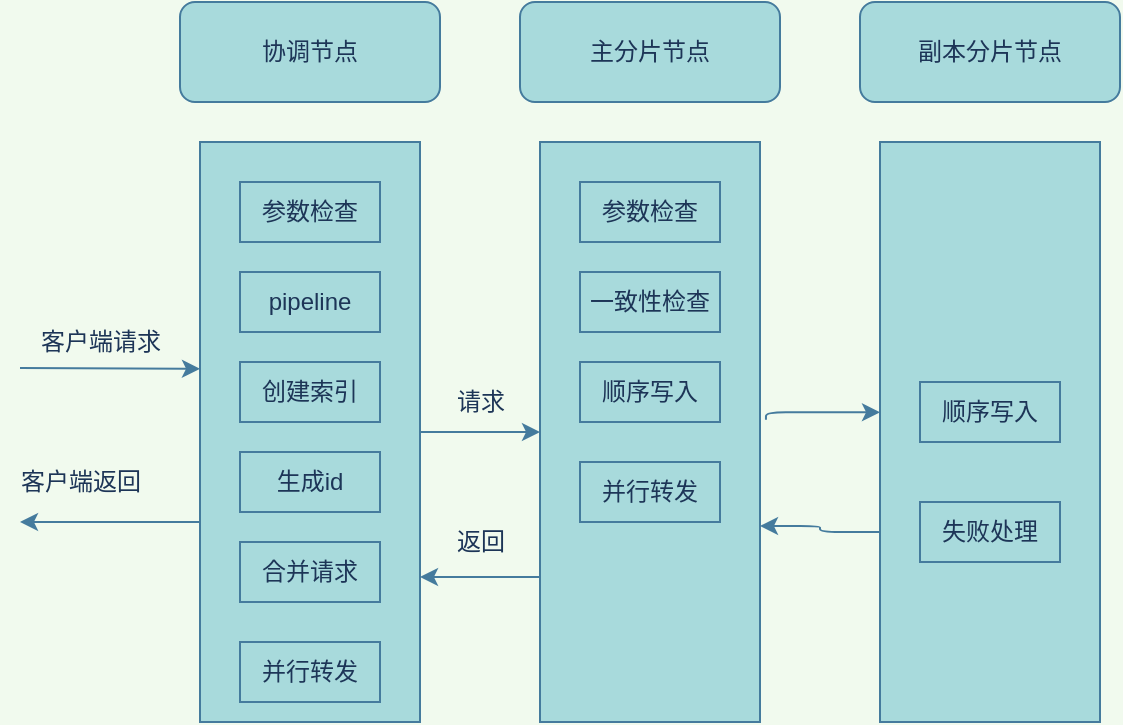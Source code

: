 <mxfile>
    <diagram id="s64abveWBK8Wz1fGKUJI" name="第 1 页">
        <mxGraphModel dx="694" dy="460" grid="1" gridSize="10" guides="1" tooltips="1" connect="1" arrows="1" fold="1" page="1" pageScale="1" pageWidth="827" pageHeight="1169" background="#F1FAEE" math="0" shadow="0">
            <root>
                <mxCell id="0"/>
                <mxCell id="1" parent="0"/>
                <mxCell id="2" value="协调节点" style="rounded=1;whiteSpace=wrap;html=1;fillColor=#A8DADC;strokeColor=#457B9D;fontColor=#1D3557;" vertex="1" parent="1">
                    <mxGeometry x="130" y="70" width="130" height="50" as="geometry"/>
                </mxCell>
                <mxCell id="3" value="主分片节点" style="rounded=1;whiteSpace=wrap;html=1;fillColor=#A8DADC;strokeColor=#457B9D;fontColor=#1D3557;" vertex="1" parent="1">
                    <mxGeometry x="300" y="70" width="130" height="50" as="geometry"/>
                </mxCell>
                <mxCell id="4" value="副本分片节点" style="rounded=1;whiteSpace=wrap;html=1;fillColor=#A8DADC;strokeColor=#457B9D;fontColor=#1D3557;" vertex="1" parent="1">
                    <mxGeometry x="470" y="70" width="130" height="50" as="geometry"/>
                </mxCell>
                <mxCell id="8" style="edgeStyle=orthogonalEdgeStyle;curved=0;rounded=1;sketch=0;orthogonalLoop=1;jettySize=auto;html=1;fontColor=#1D3557;strokeColor=#457B9D;fillColor=#A8DADC;" edge="1" parent="1" source="5">
                    <mxGeometry relative="1" as="geometry">
                        <mxPoint x="50" y="330" as="targetPoint"/>
                        <Array as="points">
                            <mxPoint x="130" y="330"/>
                            <mxPoint x="130" y="330"/>
                        </Array>
                    </mxGeometry>
                </mxCell>
                <mxCell id="16" style="edgeStyle=orthogonalEdgeStyle;curved=0;rounded=1;sketch=0;orthogonalLoop=1;jettySize=auto;html=1;fontColor=#1D3557;strokeColor=#457B9D;fillColor=#A8DADC;entryX=0;entryY=0.5;entryDx=0;entryDy=0;" edge="1" parent="1" source="5" target="17">
                    <mxGeometry relative="1" as="geometry">
                        <mxPoint x="280" y="285" as="targetPoint"/>
                    </mxGeometry>
                </mxCell>
                <mxCell id="5" value="" style="rounded=0;whiteSpace=wrap;html=1;sketch=0;fontColor=#1D3557;strokeColor=#457B9D;fillColor=#A8DADC;" vertex="1" parent="1">
                    <mxGeometry x="140" y="140" width="110" height="290" as="geometry"/>
                </mxCell>
                <mxCell id="6" value="" style="endArrow=classic;html=1;fontColor=#1D3557;strokeColor=#457B9D;fillColor=#A8DADC;entryX=0;entryY=0.391;entryDx=0;entryDy=0;entryPerimeter=0;" edge="1" parent="1" target="5">
                    <mxGeometry width="50" height="50" relative="1" as="geometry">
                        <mxPoint x="50" y="253" as="sourcePoint"/>
                        <mxPoint x="110" y="190" as="targetPoint"/>
                    </mxGeometry>
                </mxCell>
                <mxCell id="7" value="客户端请求" style="text;html=1;align=center;verticalAlign=middle;resizable=0;points=[];autosize=1;strokeColor=none;fontColor=#1D3557;" vertex="1" parent="1">
                    <mxGeometry x="50" y="230" width="80" height="20" as="geometry"/>
                </mxCell>
                <mxCell id="9" value="客户端返回" style="text;html=1;align=center;verticalAlign=middle;resizable=0;points=[];autosize=1;strokeColor=none;fontColor=#1D3557;" vertex="1" parent="1">
                    <mxGeometry x="40" y="300" width="80" height="20" as="geometry"/>
                </mxCell>
                <mxCell id="10" value="参数检查" style="rounded=0;whiteSpace=wrap;html=1;sketch=0;fontColor=#1D3557;strokeColor=#457B9D;fillColor=#A8DADC;" vertex="1" parent="1">
                    <mxGeometry x="160" y="160" width="70" height="30" as="geometry"/>
                </mxCell>
                <mxCell id="11" value="pipeline" style="rounded=0;whiteSpace=wrap;html=1;sketch=0;fontColor=#1D3557;strokeColor=#457B9D;fillColor=#A8DADC;" vertex="1" parent="1">
                    <mxGeometry x="160" y="205" width="70" height="30" as="geometry"/>
                </mxCell>
                <mxCell id="12" value="创建索引" style="rounded=0;whiteSpace=wrap;html=1;sketch=0;fontColor=#1D3557;strokeColor=#457B9D;fillColor=#A8DADC;" vertex="1" parent="1">
                    <mxGeometry x="160" y="250" width="70" height="30" as="geometry"/>
                </mxCell>
                <mxCell id="13" value="生成id" style="rounded=0;whiteSpace=wrap;html=1;sketch=0;fontColor=#1D3557;strokeColor=#457B9D;fillColor=#A8DADC;" vertex="1" parent="1">
                    <mxGeometry x="160" y="295" width="70" height="30" as="geometry"/>
                </mxCell>
                <mxCell id="14" value="合并请求" style="rounded=0;whiteSpace=wrap;html=1;sketch=0;fontColor=#1D3557;strokeColor=#457B9D;fillColor=#A8DADC;" vertex="1" parent="1">
                    <mxGeometry x="160" y="340" width="70" height="30" as="geometry"/>
                </mxCell>
                <mxCell id="15" value="并行转发" style="rounded=0;whiteSpace=wrap;html=1;sketch=0;fontColor=#1D3557;strokeColor=#457B9D;fillColor=#A8DADC;" vertex="1" parent="1">
                    <mxGeometry x="160" y="390" width="70" height="30" as="geometry"/>
                </mxCell>
                <mxCell id="23" style="edgeStyle=orthogonalEdgeStyle;curved=0;rounded=1;sketch=0;orthogonalLoop=1;jettySize=auto;html=1;entryX=1;entryY=0.75;entryDx=0;entryDy=0;fontColor=#1D3557;strokeColor=#457B9D;fillColor=#A8DADC;" edge="1" parent="1" source="17" target="5">
                    <mxGeometry relative="1" as="geometry">
                        <Array as="points">
                            <mxPoint x="280" y="358"/>
                        </Array>
                    </mxGeometry>
                </mxCell>
                <mxCell id="17" value="" style="rounded=0;whiteSpace=wrap;html=1;sketch=0;fontColor=#1D3557;strokeColor=#457B9D;fillColor=#A8DADC;" vertex="1" parent="1">
                    <mxGeometry x="310" y="140" width="110" height="290" as="geometry"/>
                </mxCell>
                <mxCell id="18" value="参数检查" style="rounded=0;whiteSpace=wrap;html=1;sketch=0;fontColor=#1D3557;strokeColor=#457B9D;fillColor=#A8DADC;" vertex="1" parent="1">
                    <mxGeometry x="330" y="160" width="70" height="30" as="geometry"/>
                </mxCell>
                <mxCell id="21" value="顺序写入" style="rounded=0;whiteSpace=wrap;html=1;sketch=0;fontColor=#1D3557;strokeColor=#457B9D;fillColor=#A8DADC;" vertex="1" parent="1">
                    <mxGeometry x="330" y="250" width="70" height="30" as="geometry"/>
                </mxCell>
                <mxCell id="28" style="edgeStyle=orthogonalEdgeStyle;curved=0;rounded=1;sketch=0;orthogonalLoop=1;jettySize=auto;html=1;entryX=0;entryY=0.466;entryDx=0;entryDy=0;entryPerimeter=0;fontColor=#1D3557;strokeColor=#457B9D;fillColor=#A8DADC;exitX=1.027;exitY=0.479;exitDx=0;exitDy=0;exitPerimeter=0;" edge="1" parent="1" source="17" target="26">
                    <mxGeometry relative="1" as="geometry">
                        <Array as="points">
                            <mxPoint x="423" y="275"/>
                        </Array>
                    </mxGeometry>
                </mxCell>
                <mxCell id="22" value="并行转发" style="rounded=0;whiteSpace=wrap;html=1;sketch=0;fontColor=#1D3557;strokeColor=#457B9D;fillColor=#A8DADC;" vertex="1" parent="1">
                    <mxGeometry x="330" y="300" width="70" height="30" as="geometry"/>
                </mxCell>
                <mxCell id="24" value="请求" style="text;html=1;align=center;verticalAlign=middle;resizable=0;points=[];autosize=1;strokeColor=none;fontColor=#1D3557;" vertex="1" parent="1">
                    <mxGeometry x="260" y="260" width="40" height="20" as="geometry"/>
                </mxCell>
                <mxCell id="25" value="返回" style="text;html=1;align=center;verticalAlign=middle;resizable=0;points=[];autosize=1;strokeColor=none;fontColor=#1D3557;" vertex="1" parent="1">
                    <mxGeometry x="260" y="330" width="40" height="20" as="geometry"/>
                </mxCell>
                <mxCell id="31" style="edgeStyle=orthogonalEdgeStyle;curved=0;rounded=1;sketch=0;orthogonalLoop=1;jettySize=auto;html=1;fontColor=#1D3557;strokeColor=#457B9D;fillColor=#A8DADC;entryX=1;entryY=0.662;entryDx=0;entryDy=0;entryPerimeter=0;" edge="1" parent="1" source="30" target="17">
                    <mxGeometry relative="1" as="geometry">
                        <mxPoint x="425" y="332" as="targetPoint"/>
                        <Array as="points">
                            <mxPoint x="450" y="335"/>
                            <mxPoint x="450" y="332"/>
                        </Array>
                    </mxGeometry>
                </mxCell>
                <mxCell id="26" value="" style="rounded=0;whiteSpace=wrap;html=1;sketch=0;fontColor=#1D3557;strokeColor=#457B9D;fillColor=#A8DADC;" vertex="1" parent="1">
                    <mxGeometry x="480" y="140" width="110" height="290" as="geometry"/>
                </mxCell>
                <mxCell id="27" value="顺序写入" style="rounded=0;whiteSpace=wrap;html=1;sketch=0;fontColor=#1D3557;strokeColor=#457B9D;fillColor=#A8DADC;" vertex="1" parent="1">
                    <mxGeometry x="500" y="260" width="70" height="30" as="geometry"/>
                </mxCell>
                <mxCell id="30" value="失败处理" style="rounded=0;whiteSpace=wrap;html=1;sketch=0;fontColor=#1D3557;strokeColor=#457B9D;fillColor=#A8DADC;" vertex="1" parent="1">
                    <mxGeometry x="500" y="320" width="70" height="30" as="geometry"/>
                </mxCell>
                <mxCell id="32" value="一致性检查" style="rounded=0;whiteSpace=wrap;html=1;sketch=0;fontColor=#1D3557;strokeColor=#457B9D;fillColor=#A8DADC;" vertex="1" parent="1">
                    <mxGeometry x="330" y="205" width="70" height="30" as="geometry"/>
                </mxCell>
            </root>
        </mxGraphModel>
    </diagram>
</mxfile>